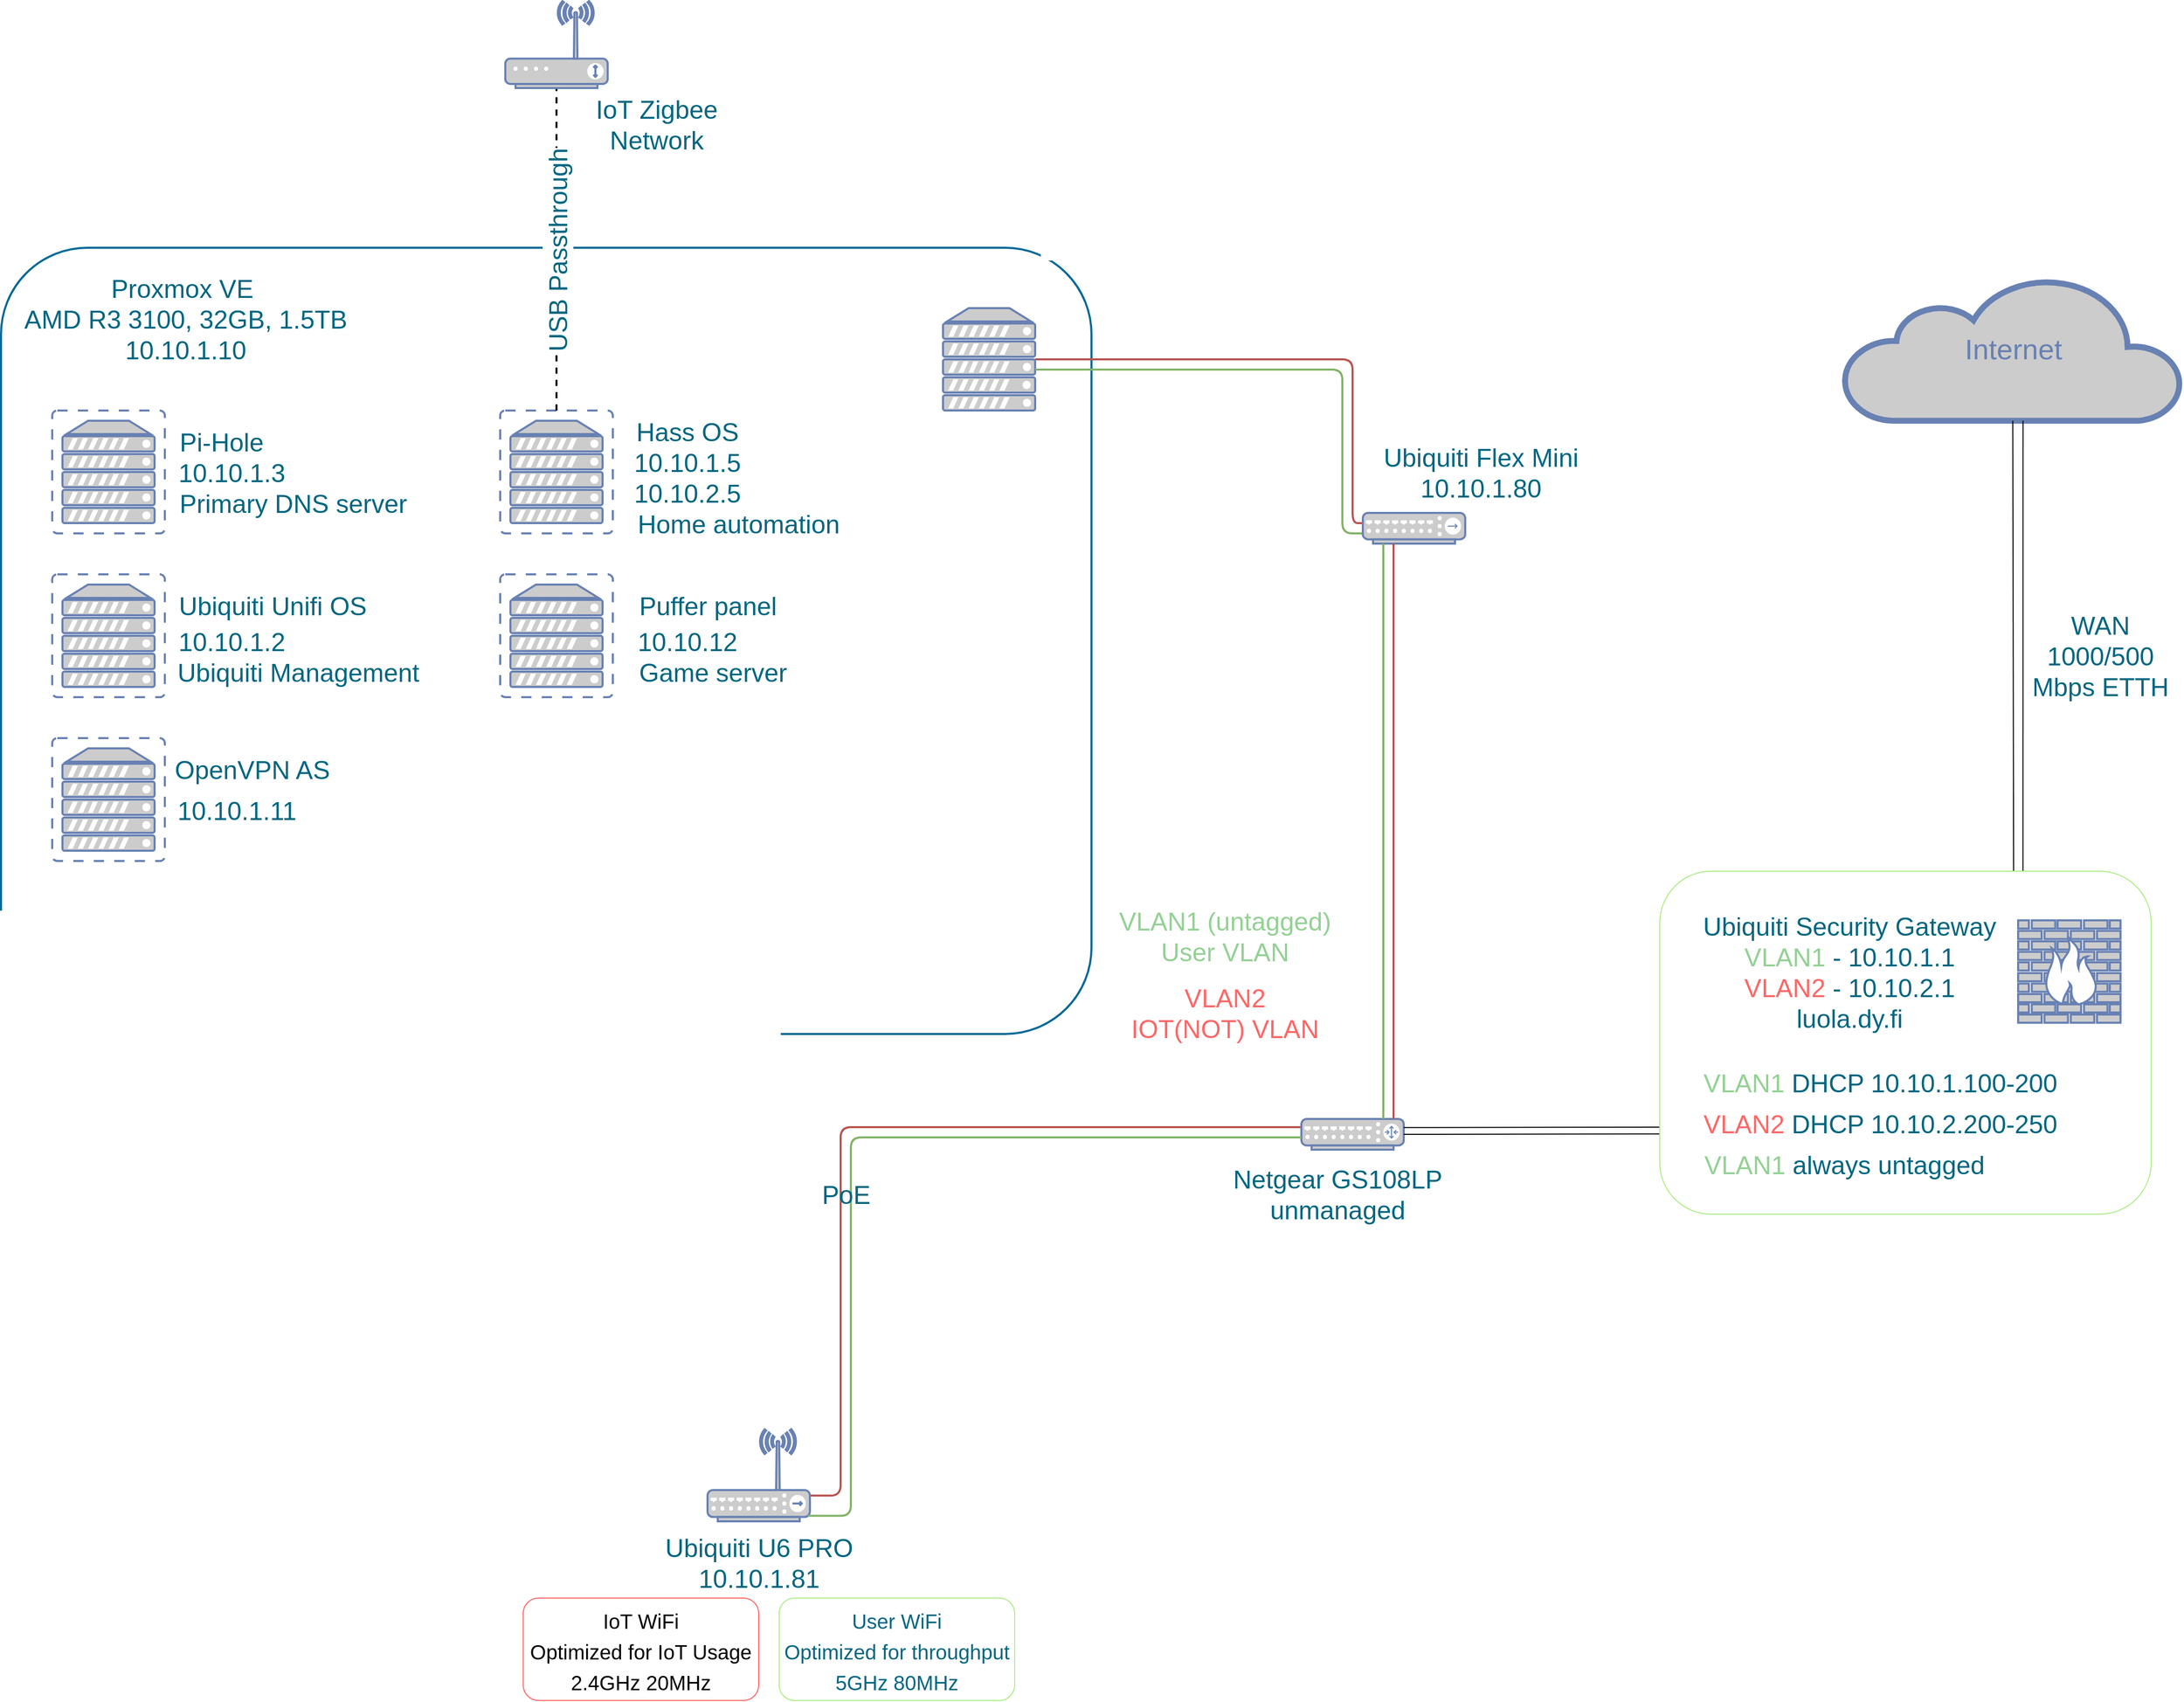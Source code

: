 <mxfile version="20.7.4" type="device"><diagram name="Page-1" id="bfe91b75-5d2c-26a0-9c1d-138518896778"><mxGraphModel dx="3134" dy="2878" grid="1" gridSize="10" guides="1" tooltips="1" connect="1" arrows="1" fold="1" page="1" pageScale="1" pageWidth="1100" pageHeight="850" background="none" math="0" shadow="0"><root><mxCell id="0"/><mxCell id="1" parent="0"/><mxCell id="7c3789c024ecab99-79" value="" style="rounded=1;whiteSpace=wrap;html=1;shadow=0;comic=0;strokeColor=#036897;strokeWidth=2;fillColor=none;fontFamily=Verdana;fontSize=28;fontColor=#6881B3;align=center;arcSize=11;verticalAlign=top;" parent="1" vertex="1"><mxGeometry x="30" y="31" width="1065" height="768" as="geometry"/></mxCell><mxCell id="7c3789c024ecab99-18" style="edgeStyle=orthogonalEdgeStyle;html=1;labelBackgroundColor=none;endArrow=none;endFill=0;strokeWidth=2;fontFamily=Verdana;fontSize=15;fontColor=#036897;fillColor=#f8cecc;strokeColor=#b85450;exitX=1.004;exitY=0.721;exitDx=0;exitDy=0;exitPerimeter=0;" parent="1" source="7c3789c024ecab99-9" target="7c3789c024ecab99-10" edge="1"><mxGeometry relative="1" as="geometry"><mxPoint x="1110" y="310" as="targetPoint"/><Array as="points"><mxPoint x="850" y="1250"/><mxPoint x="850" y="890"/></Array></mxGeometry></mxCell><mxCell id="7c3789c024ecab99-10" value="" style="fontColor=#0066CC;verticalAlign=top;verticalLabelPosition=bottom;labelPosition=center;align=center;html=1;fillColor=#CCCCCC;strokeColor=#6881B3;gradientColor=none;gradientDirection=north;strokeWidth=2;shape=mxgraph.networks.router;rounded=0;shadow=0;comic=0;" parent="1" vertex="1"><mxGeometry x="1300" y="882" width="100" height="30" as="geometry"/></mxCell><mxCell id="7c3789c024ecab99-9" value="" style="fontColor=#0066CC;verticalAlign=top;verticalLabelPosition=bottom;labelPosition=center;align=center;html=1;fillColor=#CCCCCC;strokeColor=#6881B3;gradientColor=none;gradientDirection=north;strokeWidth=2;shape=mxgraph.networks.wireless_hub;rounded=0;shadow=0;comic=0;" parent="1" vertex="1"><mxGeometry x="720" y="1185" width="100" height="90" as="geometry"/></mxCell><mxCell id="7c3789c024ecab99-53" value="Internet" style="html=1;fillColor=#CCCCCC;strokeColor=#6881B3;gradientColor=none;gradientDirection=north;strokeWidth=2;shape=mxgraph.networks.cloud;fontColor=#6881B3;rounded=0;shadow=0;comic=0;align=center;fontSize=28;" parent="1" vertex="1"><mxGeometry x="1830" y="60" width="330" height="140" as="geometry"/></mxCell><mxCell id="3UDE3XpyQAjiO2V0nQBB-2" value="Netgear GS108LP&lt;br&gt;unmanaged" style="text;html=1;align=center;verticalAlign=middle;resizable=0;points=[];autosize=1;strokeColor=none;fillColor=none;fontSize=25;fontColor=#006680;" parent="1" vertex="1"><mxGeometry x="1220" y="920" width="230" height="70" as="geometry"/></mxCell><mxCell id="3UDE3XpyQAjiO2V0nQBB-6" value="WAN&lt;br&gt;1000/500&lt;br&gt;Mbps ETTH" style="text;html=1;align=center;verticalAlign=middle;resizable=0;points=[];autosize=1;strokeColor=none;fillColor=none;fontSize=25;fontColor=#006680;" parent="1" vertex="1"><mxGeometry x="2000" y="379" width="160" height="100" as="geometry"/></mxCell><mxCell id="3UDE3XpyQAjiO2V0nQBB-7" value="Proxmox VE&amp;nbsp;&lt;br&gt;AMD R3 3100, 32GB, 1.5TB&lt;br&gt;10.10.1.10" style="text;html=1;align=center;verticalAlign=middle;resizable=0;points=[];autosize=1;strokeColor=none;fillColor=none;fontSize=25;fontColor=#006680;" parent="1" vertex="1"><mxGeometry x="40" y="50" width="340" height="100" as="geometry"/></mxCell><mxCell id="3UDE3XpyQAjiO2V0nQBB-8" style="edgeStyle=orthogonalEdgeStyle;html=1;labelBackgroundColor=none;endArrow=none;endFill=0;strokeWidth=2;fontFamily=Verdana;fontSize=15;fontColor=#036897;fillColor=#d5e8d4;strokeColor=#82b366;startArrow=none;exitX=0.98;exitY=0.94;exitDx=0;exitDy=0;exitPerimeter=0;" parent="1" source="7c3789c024ecab99-9" edge="1"><mxGeometry relative="1" as="geometry"><mxPoint x="1300" y="900" as="targetPoint"/><Array as="points"><mxPoint x="860" y="1270"/><mxPoint x="860" y="900"/></Array><mxPoint x="820" y="1260" as="sourcePoint"/></mxGeometry></mxCell><mxCell id="3UDE3XpyQAjiO2V0nQBB-11" value="" style="fontColor=#0066CC;verticalAlign=top;verticalLabelPosition=bottom;labelPosition=center;align=center;html=1;outlineConnect=0;fillColor=#CCCCCC;strokeColor=#6881B3;gradientColor=none;gradientDirection=north;strokeWidth=2;shape=mxgraph.networks.server;fontSize=25;" parent="1" vertex="1"><mxGeometry x="950" y="90" width="90" height="100" as="geometry"/></mxCell><mxCell id="3UDE3XpyQAjiO2V0nQBB-12" style="edgeStyle=orthogonalEdgeStyle;html=1;labelBackgroundColor=none;endArrow=none;endFill=0;strokeWidth=2;fontFamily=Verdana;fontSize=15;fontColor=#036897;fillColor=#f8cecc;strokeColor=#b85450;" parent="1" source="3UDE3XpyQAjiO2V0nQBB-11" target="3UDE3XpyQAjiO2V0nQBB-30" edge="1"><mxGeometry relative="1" as="geometry"><mxPoint x="1350" y="880" as="targetPoint"/><Array as="points"><mxPoint x="1350" y="140"/><mxPoint x="1350" y="300"/></Array><mxPoint x="856.86" y="487" as="sourcePoint"/></mxGeometry></mxCell><mxCell id="3UDE3XpyQAjiO2V0nQBB-13" style="edgeStyle=orthogonalEdgeStyle;html=1;labelBackgroundColor=none;endArrow=none;endFill=0;strokeWidth=2;fontFamily=Verdana;fontSize=15;fontColor=#036897;fillColor=#d5e8d4;strokeColor=#82b366;" parent="1" source="3UDE3XpyQAjiO2V0nQBB-11" edge="1"><mxGeometry relative="1" as="geometry"><mxPoint x="1360" y="310" as="targetPoint"/><Array as="points"><mxPoint x="1340" y="150"/></Array><mxPoint x="830.06" y="483.595" as="sourcePoint"/></mxGeometry></mxCell><mxCell id="3UDE3XpyQAjiO2V0nQBB-14" value="&lt;font color=&quot;#93d194&quot;&gt;VLAN1 (untagged)&lt;br&gt;User VLAN&lt;br&gt;&lt;/font&gt;" style="text;html=1;align=center;verticalAlign=middle;resizable=0;points=[];autosize=1;fontSize=25;" parent="1" vertex="1"><mxGeometry x="1110" y="668" width="230" height="70" as="geometry"/></mxCell><mxCell id="3UDE3XpyQAjiO2V0nQBB-15" value="&lt;font color=&quot;#ff6666&quot;&gt;VLAN2&lt;br&gt;IOT(NOT) VLAN&lt;/font&gt;" style="text;html=1;align=center;verticalAlign=middle;resizable=0;points=[];autosize=1;strokeColor=none;fillColor=none;fontSize=25;fontColor=#93D194;" parent="1" vertex="1"><mxGeometry x="1120" y="743" width="210" height="70" as="geometry"/></mxCell><mxCell id="3UDE3XpyQAjiO2V0nQBB-18" value="" style="endArrow=none;html=1;rounded=0;fontSize=25;fontColor=#FF6666;exitX=0.72;exitY=0.003;exitDx=0;exitDy=0;exitPerimeter=0;" parent="1" source="3UDE3XpyQAjiO2V0nQBB-20" edge="1"><mxGeometry width="50" height="50" relative="1" as="geometry"><mxPoint x="1910" y="460" as="sourcePoint"/><mxPoint x="1994.77" y="200" as="targetPoint"/></mxGeometry></mxCell><mxCell id="3UDE3XpyQAjiO2V0nQBB-19" value="" style="endArrow=none;html=1;rounded=0;fontSize=25;fontColor=#FF6666;exitX=0.739;exitY=0.002;exitDx=0;exitDy=0;exitPerimeter=0;" parent="1" source="3UDE3XpyQAjiO2V0nQBB-20" edge="1"><mxGeometry width="50" height="50" relative="1" as="geometry"><mxPoint x="2004.77" y="555" as="sourcePoint"/><mxPoint x="2004.77" y="200" as="targetPoint"/></mxGeometry></mxCell><mxCell id="3UDE3XpyQAjiO2V0nQBB-20" value="" style="rounded=1;whiteSpace=wrap;html=1;strokeColor=#ACED87;fontSize=25;fontColor=#FF6666;" parent="1" vertex="1"><mxGeometry x="1650" y="640" width="480" height="335" as="geometry"/></mxCell><mxCell id="3UDE3XpyQAjiO2V0nQBB-21" value="" style="fontColor=#0066CC;verticalAlign=top;verticalLabelPosition=bottom;labelPosition=center;align=center;html=1;outlineConnect=0;fillColor=#CCCCCC;strokeColor=#6881B3;gradientColor=none;gradientDirection=north;strokeWidth=2;shape=mxgraph.networks.firewall;fontSize=25;" parent="1" vertex="1"><mxGeometry x="2000" y="688" width="100" height="100" as="geometry"/></mxCell><mxCell id="3UDE3XpyQAjiO2V0nQBB-22" value="&lt;font style=&quot;font-size: 25px;&quot;&gt;&lt;font color=&quot;#006680&quot;&gt;Ubiquiti Security Gateway&lt;/font&gt;&lt;br&gt;&lt;font color=&quot;#93d194&quot;&gt;VLAN1&lt;/font&gt;&lt;/font&gt;&lt;font color=&quot;#006680&quot; style=&quot;font-size: 25px;&quot;&gt; - 10.10.1.1&lt;br&gt;&lt;/font&gt;&lt;span style=&quot;color: rgb(255, 102, 102); font-size: 25px;&quot;&gt;VLAN2&lt;/span&gt;&lt;font color=&quot;#006680&quot; style=&quot;font-size: 25px;&quot;&gt;&amp;nbsp;- 10.10.2.1&lt;br&gt;luola.dy.fi&lt;br&gt;&lt;/font&gt;" style="text;html=1;align=center;verticalAlign=middle;resizable=0;points=[];autosize=1;strokeColor=none;fillColor=none;" parent="1" vertex="1"><mxGeometry x="1680" y="673" width="310" height="130" as="geometry"/></mxCell><mxCell id="3UDE3XpyQAjiO2V0nQBB-24" value="&lt;font color=&quot;#93d194&quot;&gt;VLAN1&lt;/font&gt;&lt;font color=&quot;#006680&quot;&gt; DHCP 10.10.1.100-200&lt;/font&gt;" style="text;html=1;align=center;verticalAlign=middle;resizable=0;points=[];autosize=1;strokeColor=none;fillColor=none;fontSize=25;fontColor=#FF6666;" parent="1" vertex="1"><mxGeometry x="1680" y="826" width="370" height="40" as="geometry"/></mxCell><mxCell id="3UDE3XpyQAjiO2V0nQBB-25" value="VLAN2&lt;font color=&quot;#006680&quot;&gt;&amp;nbsp;DHCP 10.10.2.200-250&lt;/font&gt;" style="text;html=1;align=center;verticalAlign=middle;resizable=0;points=[];autosize=1;strokeColor=none;fillColor=none;fontSize=25;fontColor=#FF6666;" parent="1" vertex="1"><mxGeometry x="1680" y="866" width="370" height="40" as="geometry"/></mxCell><mxCell id="3UDE3XpyQAjiO2V0nQBB-26" value="" style="endArrow=none;html=1;rounded=0;fontSize=25;fontColor=#FF6666;exitX=-0.001;exitY=0.766;exitDx=0;exitDy=0;exitPerimeter=0;entryX=1;entryY=0.5;entryDx=0;entryDy=0;entryPerimeter=0;" parent="1" source="3UDE3XpyQAjiO2V0nQBB-20" target="7c3789c024ecab99-10" edge="1"><mxGeometry width="50" height="50" relative="1" as="geometry"><mxPoint x="1640.83" y="831.005" as="sourcePoint"/><mxPoint x="1640.0" y="390" as="targetPoint"/></mxGeometry></mxCell><mxCell id="3UDE3XpyQAjiO2V0nQBB-27" value="" style="endArrow=none;html=1;rounded=0;fontSize=25;fontColor=#FF6666;exitX=-0.001;exitY=0.766;exitDx=0;exitDy=0;exitPerimeter=0;entryX=1;entryY=0.5;entryDx=0;entryDy=0;entryPerimeter=0;" parent="1" edge="1"><mxGeometry width="50" height="50" relative="1" as="geometry"><mxPoint x="1649.52" y="890.0" as="sourcePoint"/><mxPoint x="1400" y="890.39" as="targetPoint"/></mxGeometry></mxCell><mxCell id="3UDE3XpyQAjiO2V0nQBB-29" value="&lt;font color=&quot;#006680&quot;&gt;Ubiquiti U6 PRO&lt;br&gt;10.10.1.81&lt;br&gt;&lt;/font&gt;" style="text;html=1;align=center;verticalAlign=middle;resizable=0;points=[];autosize=1;strokeColor=none;fillColor=none;fontSize=25;fontColor=#93D194;" parent="1" vertex="1"><mxGeometry x="665" y="1280" width="210" height="70" as="geometry"/></mxCell><mxCell id="3UDE3XpyQAjiO2V0nQBB-30" value="" style="fontColor=#0066CC;verticalAlign=top;verticalLabelPosition=bottom;labelPosition=center;align=center;html=1;outlineConnect=0;fillColor=#CCCCCC;strokeColor=#6881B3;gradientColor=none;gradientDirection=north;strokeWidth=2;shape=mxgraph.networks.hub;fontSize=25;" parent="1" vertex="1"><mxGeometry x="1360" y="290" width="100" height="30" as="geometry"/></mxCell><mxCell id="3UDE3XpyQAjiO2V0nQBB-32" style="edgeStyle=orthogonalEdgeStyle;html=1;labelBackgroundColor=none;endArrow=none;endFill=0;strokeWidth=2;fontFamily=Verdana;fontSize=15;fontColor=#036897;fillColor=#f8cecc;strokeColor=#b85450;entryX=0.5;entryY=-0.029;entryDx=0;entryDy=0;entryPerimeter=0;" parent="1" source="3UDE3XpyQAjiO2V0nQBB-30" edge="1"><mxGeometry relative="1" as="geometry"><mxPoint x="1390" y="881.91" as="targetPoint"/><Array as="points"><mxPoint x="1390" y="460"/><mxPoint x="1390" y="460"/></Array><mxPoint x="1080" y="140.78" as="sourcePoint"/></mxGeometry></mxCell><mxCell id="3UDE3XpyQAjiO2V0nQBB-33" style="edgeStyle=orthogonalEdgeStyle;html=1;labelBackgroundColor=none;endArrow=none;endFill=0;strokeWidth=2;fontFamily=Verdana;fontSize=15;fontColor=#036897;fillColor=#d5e8d4;strokeColor=#82b366;entryX=0.4;entryY=-0.026;entryDx=0;entryDy=0;entryPerimeter=0;" parent="1" source="3UDE3XpyQAjiO2V0nQBB-30" edge="1"><mxGeometry relative="1" as="geometry"><mxPoint x="1380" y="882" as="targetPoint"/><Array as="points"><mxPoint x="1380" y="460"/><mxPoint x="1380" y="460"/></Array><mxPoint x="1080" y="150.78" as="sourcePoint"/></mxGeometry></mxCell><mxCell id="3UDE3XpyQAjiO2V0nQBB-34" value="Ubiquiti Flex Mini&lt;br&gt;10.10.1.80" style="text;html=1;align=center;verticalAlign=middle;resizable=0;points=[];autosize=1;strokeColor=none;fillColor=none;fontSize=25;fontColor=#006680;" parent="1" vertex="1"><mxGeometry x="1370" y="215" width="210" height="70" as="geometry"/></mxCell><mxCell id="3UDE3XpyQAjiO2V0nQBB-35" value="PoE" style="text;html=1;align=center;verticalAlign=middle;resizable=0;points=[];autosize=1;strokeColor=none;fillColor=none;fontSize=25;fontColor=#006680;" parent="1" vertex="1"><mxGeometry x="820" y="935" width="70" height="40" as="geometry"/></mxCell><mxCell id="3UDE3XpyQAjiO2V0nQBB-38" value="&lt;font style=&quot;font-size: 20px;&quot;&gt;IoT WiFi&lt;br&gt;Optimized for IoT Usage&lt;br&gt;2.4GHz 20MHz&lt;br&gt;&lt;/font&gt;" style="rounded=1;whiteSpace=wrap;html=1;fontSize=25;strokeColor=#FF6666;" parent="1" vertex="1"><mxGeometry x="540" y="1350" width="230" height="100" as="geometry"/></mxCell><mxCell id="3UDE3XpyQAjiO2V0nQBB-39" value="&lt;font style=&quot;font-size: 20px;&quot;&gt;User WiFi&lt;br&gt;Optimized for throughput&lt;br&gt;5GHz 80MHz&lt;/font&gt;" style="rounded=1;whiteSpace=wrap;html=1;strokeColor=#ACED87;fontSize=25;fontColor=#006680;" parent="1" vertex="1"><mxGeometry x="790" y="1350" width="230" height="100" as="geometry"/></mxCell><mxCell id="3UDE3XpyQAjiO2V0nQBB-40" value="" style="fontColor=#0066CC;verticalAlign=top;verticalLabelPosition=bottom;labelPosition=center;align=center;html=1;outlineConnect=0;fillColor=#CCCCCC;strokeColor=#6881B3;gradientColor=none;gradientDirection=north;strokeWidth=2;shape=mxgraph.networks.virtual_server;fontSize=20;" parent="1" vertex="1"><mxGeometry x="80" y="190" width="110" height="120" as="geometry"/></mxCell><mxCell id="3UDE3XpyQAjiO2V0nQBB-41" value="&lt;font style=&quot;font-size: 25px;&quot;&gt;Pi-Hole&lt;/font&gt;" style="text;html=1;align=center;verticalAlign=middle;resizable=0;points=[];autosize=1;strokeColor=none;fillColor=none;fontSize=20;fontColor=#006680;" parent="1" vertex="1"><mxGeometry x="190" y="200" width="110" height="40" as="geometry"/></mxCell><mxCell id="3UDE3XpyQAjiO2V0nQBB-42" value="10.10.1.3" style="text;html=1;align=center;verticalAlign=middle;resizable=0;points=[];autosize=1;strokeColor=none;fillColor=none;fontSize=25;fontColor=#006680;" parent="1" vertex="1"><mxGeometry x="190" y="230" width="130" height="40" as="geometry"/></mxCell><mxCell id="3UDE3XpyQAjiO2V0nQBB-43" value="" style="fontColor=#0066CC;verticalAlign=top;verticalLabelPosition=bottom;labelPosition=center;align=center;html=1;outlineConnect=0;fillColor=#CCCCCC;strokeColor=#6881B3;gradientColor=none;gradientDirection=north;strokeWidth=2;shape=mxgraph.networks.virtual_server;fontSize=25;" parent="1" vertex="1"><mxGeometry x="80" y="350" width="110" height="120" as="geometry"/></mxCell><mxCell id="3UDE3XpyQAjiO2V0nQBB-44" value="" style="fontColor=#0066CC;verticalAlign=top;verticalLabelPosition=bottom;labelPosition=center;align=center;html=1;outlineConnect=0;fillColor=#CCCCCC;strokeColor=#6881B3;gradientColor=none;gradientDirection=north;strokeWidth=2;shape=mxgraph.networks.virtual_server;fontSize=25;" parent="1" vertex="1"><mxGeometry x="80" y="510" width="110" height="120" as="geometry"/></mxCell><mxCell id="3UDE3XpyQAjiO2V0nQBB-48" value="" style="fontColor=#0066CC;verticalAlign=top;verticalLabelPosition=bottom;labelPosition=center;align=center;html=1;outlineConnect=0;fillColor=#CCCCCC;strokeColor=#6881B3;gradientColor=none;gradientDirection=north;strokeWidth=2;shape=mxgraph.networks.virtual_server;fontSize=20;" parent="1" vertex="1"><mxGeometry x="517.5" y="190" width="110" height="120" as="geometry"/></mxCell><mxCell id="3UDE3XpyQAjiO2V0nQBB-49" value="" style="fontColor=#0066CC;verticalAlign=top;verticalLabelPosition=bottom;labelPosition=center;align=center;html=1;outlineConnect=0;fillColor=#CCCCCC;strokeColor=#6881B3;gradientColor=none;gradientDirection=north;strokeWidth=2;shape=mxgraph.networks.virtual_server;fontSize=25;" parent="1" vertex="1"><mxGeometry x="517.5" y="350" width="110" height="120" as="geometry"/></mxCell><mxCell id="3UDE3XpyQAjiO2V0nQBB-51" value="Ubiquiti Unifi OS" style="text;html=1;align=center;verticalAlign=middle;resizable=0;points=[];autosize=1;strokeColor=none;fillColor=none;fontSize=25;fontColor=#006680;" parent="1" vertex="1"><mxGeometry x="190" y="360" width="210" height="40" as="geometry"/></mxCell><mxCell id="3UDE3XpyQAjiO2V0nQBB-52" value="10.10.1.2" style="text;html=1;align=center;verticalAlign=middle;resizable=0;points=[];autosize=1;strokeColor=none;fillColor=none;fontSize=25;fontColor=#006680;" parent="1" vertex="1"><mxGeometry x="190" y="395" width="130" height="40" as="geometry"/></mxCell><mxCell id="3UDE3XpyQAjiO2V0nQBB-53" value="OpenVPN AS" style="text;html=1;align=center;verticalAlign=middle;resizable=0;points=[];autosize=1;strokeColor=none;fillColor=none;fontSize=25;fontColor=#006680;" parent="1" vertex="1"><mxGeometry x="190" y="520" width="170" height="40" as="geometry"/></mxCell><mxCell id="3UDE3XpyQAjiO2V0nQBB-54" value="10.10.1.11" style="text;html=1;align=center;verticalAlign=middle;resizable=0;points=[];autosize=1;strokeColor=none;fillColor=none;fontSize=25;fontColor=#006680;" parent="1" vertex="1"><mxGeometry x="190" y="560" width="140" height="40" as="geometry"/></mxCell><mxCell id="3UDE3XpyQAjiO2V0nQBB-56" value="Puffer panel" style="text;html=1;align=center;verticalAlign=middle;resizable=0;points=[];autosize=1;strokeColor=none;fillColor=none;fontSize=25;fontColor=#006680;" parent="1" vertex="1"><mxGeometry x="640" y="360" width="160" height="40" as="geometry"/></mxCell><mxCell id="3UDE3XpyQAjiO2V0nQBB-57" value="10.10.12" style="text;html=1;align=center;verticalAlign=middle;resizable=0;points=[];autosize=1;strokeColor=none;fillColor=none;fontSize=25;fontColor=#006680;" parent="1" vertex="1"><mxGeometry x="640" y="395" width="120" height="40" as="geometry"/></mxCell><mxCell id="3UDE3XpyQAjiO2V0nQBB-58" value="Hass OS" style="text;html=1;align=center;verticalAlign=middle;resizable=0;points=[];autosize=1;strokeColor=none;fillColor=none;fontSize=25;fontColor=#006680;" parent="1" vertex="1"><mxGeometry x="640" y="190" width="120" height="40" as="geometry"/></mxCell><mxCell id="3UDE3XpyQAjiO2V0nQBB-59" value="10.10.1.5&lt;br&gt;10.10.2.5" style="text;html=1;align=center;verticalAlign=middle;resizable=0;points=[];autosize=1;strokeColor=none;fillColor=none;fontSize=25;fontColor=#006680;" parent="1" vertex="1"><mxGeometry x="635" y="220" width="130" height="70" as="geometry"/></mxCell><mxCell id="3UDE3XpyQAjiO2V0nQBB-60" value="Primary DNS server" style="text;html=1;align=center;verticalAlign=middle;resizable=0;points=[];autosize=1;strokeColor=none;fillColor=none;fontSize=25;fontColor=#006680;" parent="1" vertex="1"><mxGeometry x="190" y="260" width="250" height="40" as="geometry"/></mxCell><mxCell id="3UDE3XpyQAjiO2V0nQBB-62" value="" style="endArrow=none;dashed=1;html=1;rounded=0;fontSize=25;fontColor=#006680;exitX=0.5;exitY=0;exitDx=0;exitDy=0;exitPerimeter=0;strokeWidth=2;" parent="1" source="3UDE3XpyQAjiO2V0nQBB-48" target="3UDE3XpyQAjiO2V0nQBB-64" edge="1"><mxGeometry width="50" height="50" relative="1" as="geometry"><mxPoint x="770" y="310" as="sourcePoint"/><mxPoint x="519" as="targetPoint"/></mxGeometry></mxCell><mxCell id="3UDE3XpyQAjiO2V0nQBB-65" value="USB Passthrough" style="edgeLabel;html=1;align=center;verticalAlign=middle;resizable=0;points=[];fontSize=25;fontColor=#006680;rotation=-90;" parent="3UDE3XpyQAjiO2V0nQBB-62" vertex="1" connectable="0"><mxGeometry x="0.097" relative="1" as="geometry"><mxPoint y="17" as="offset"/></mxGeometry></mxCell><mxCell id="3UDE3XpyQAjiO2V0nQBB-63" value="IoT Zigbee&lt;br&gt;Network" style="text;html=1;align=center;verticalAlign=middle;resizable=0;points=[];autosize=1;strokeColor=none;fillColor=none;fontSize=25;fontColor=#006680;" parent="1" vertex="1"><mxGeometry x="600" y="-125" width="140" height="70" as="geometry"/></mxCell><mxCell id="3UDE3XpyQAjiO2V0nQBB-64" value="" style="fontColor=#0066CC;verticalAlign=top;verticalLabelPosition=bottom;labelPosition=center;align=center;html=1;outlineConnect=0;fillColor=#CCCCCC;strokeColor=#6881B3;gradientColor=none;gradientDirection=north;strokeWidth=2;shape=mxgraph.networks.wireless_modem;fontSize=25;" parent="1" vertex="1"><mxGeometry x="522.5" y="-210" width="100" height="85" as="geometry"/></mxCell><mxCell id="3UDE3XpyQAjiO2V0nQBB-66" value="Ubiquiti Management" style="text;html=1;align=center;verticalAlign=middle;resizable=0;points=[];autosize=1;strokeColor=none;fillColor=none;fontSize=25;fontColor=#006680;" parent="1" vertex="1"><mxGeometry x="190" y="425" width="260" height="40" as="geometry"/></mxCell><mxCell id="3UDE3XpyQAjiO2V0nQBB-68" value="Home automation" style="text;html=1;align=center;verticalAlign=middle;resizable=0;points=[];autosize=1;strokeColor=none;fillColor=none;fontSize=25;fontColor=#006680;" parent="1" vertex="1"><mxGeometry x="640" y="280" width="220" height="40" as="geometry"/></mxCell><mxCell id="3UDE3XpyQAjiO2V0nQBB-69" value="Game server" style="text;html=1;align=center;verticalAlign=middle;resizable=0;points=[];autosize=1;strokeColor=none;fillColor=none;fontSize=25;fontColor=#006680;" parent="1" vertex="1"><mxGeometry x="640" y="425" width="170" height="40" as="geometry"/></mxCell><mxCell id="3UDE3XpyQAjiO2V0nQBB-71" value="&lt;span style=&quot;color: rgb(147, 209, 148);&quot;&gt;VLAN1 &lt;/span&gt;always untagged" style="text;html=1;align=center;verticalAlign=middle;resizable=0;points=[];autosize=1;strokeColor=none;fillColor=none;fontSize=25;fontColor=#006680;" parent="1" vertex="1"><mxGeometry x="1680" y="906" width="300" height="40" as="geometry"/></mxCell></root></mxGraphModel></diagram></mxfile>